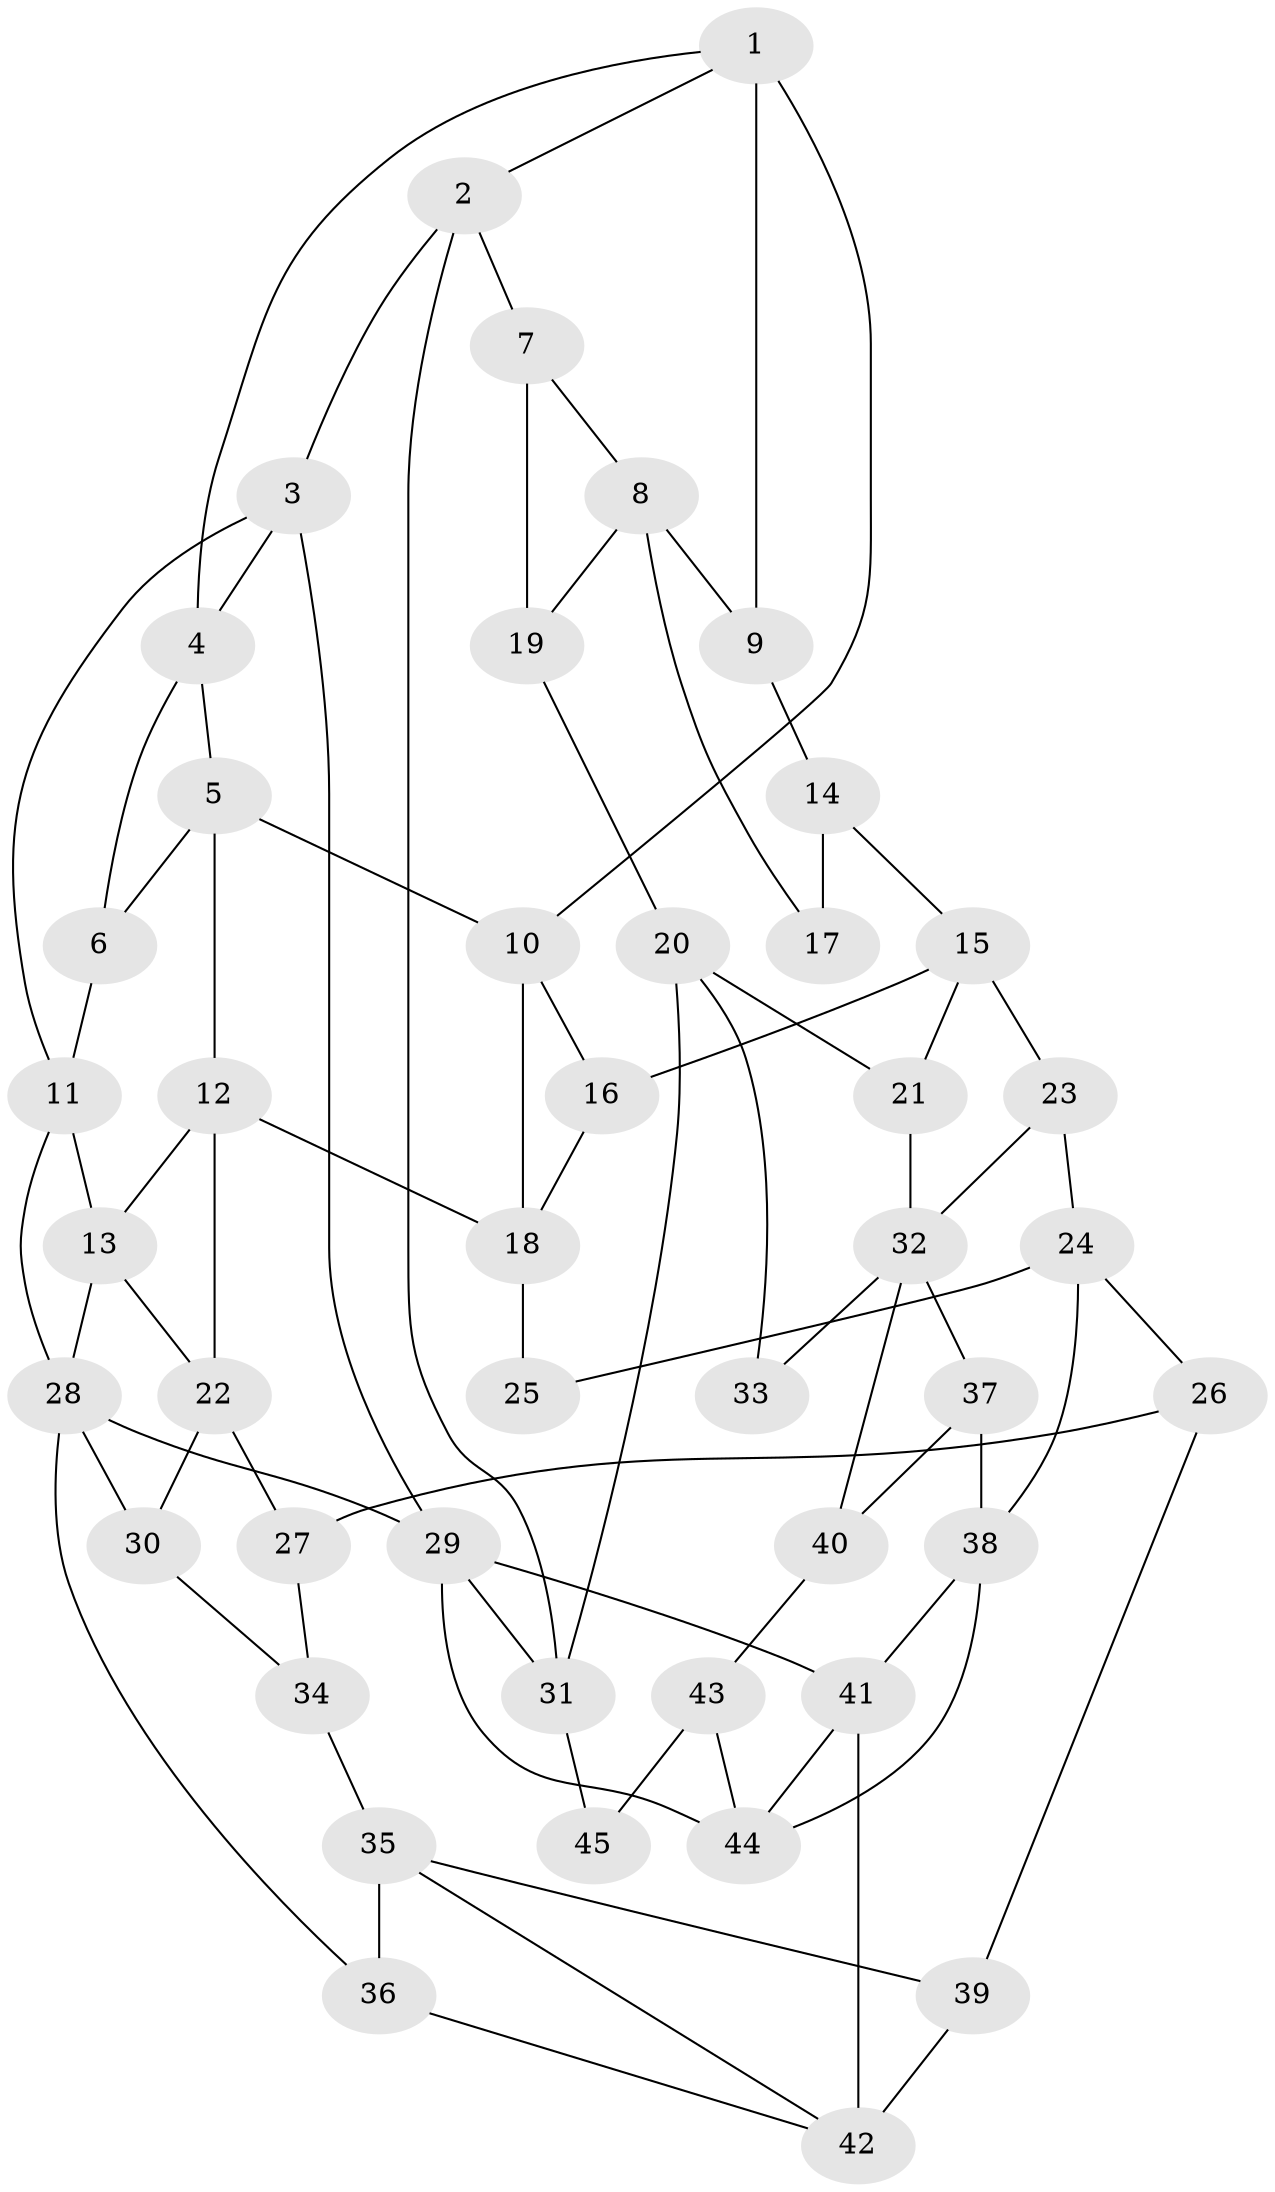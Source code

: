 // original degree distribution, {3: 0.03571428571428571, 5: 0.5892857142857143, 6: 0.19642857142857142, 4: 0.17857142857142858}
// Generated by graph-tools (version 1.1) at 2025/54/03/04/25 22:54:37]
// undirected, 45 vertices, 79 edges
graph export_dot {
  node [color=gray90,style=filled];
  1;
  2;
  3;
  4;
  5;
  6;
  7;
  8;
  9;
  10;
  11;
  12;
  13;
  14;
  15;
  16;
  17;
  18;
  19;
  20;
  21;
  22;
  23;
  24;
  25;
  26;
  27;
  28;
  29;
  30;
  31;
  32;
  33;
  34;
  35;
  36;
  37;
  38;
  39;
  40;
  41;
  42;
  43;
  44;
  45;
  1 -- 2 [weight=1.0];
  1 -- 4 [weight=1.0];
  1 -- 9 [weight=1.0];
  1 -- 10 [weight=2.0];
  2 -- 3 [weight=1.0];
  2 -- 7 [weight=1.0];
  2 -- 31 [weight=1.0];
  3 -- 4 [weight=1.0];
  3 -- 11 [weight=1.0];
  3 -- 29 [weight=1.0];
  4 -- 5 [weight=1.0];
  4 -- 6 [weight=1.0];
  5 -- 6 [weight=1.0];
  5 -- 10 [weight=1.0];
  5 -- 12 [weight=1.0];
  6 -- 11 [weight=2.0];
  7 -- 8 [weight=1.0];
  7 -- 19 [weight=1.0];
  8 -- 9 [weight=1.0];
  8 -- 17 [weight=2.0];
  8 -- 19 [weight=1.0];
  9 -- 14 [weight=1.0];
  10 -- 16 [weight=1.0];
  10 -- 18 [weight=1.0];
  11 -- 13 [weight=2.0];
  11 -- 28 [weight=1.0];
  12 -- 13 [weight=1.0];
  12 -- 18 [weight=1.0];
  12 -- 22 [weight=2.0];
  13 -- 22 [weight=1.0];
  13 -- 28 [weight=1.0];
  14 -- 15 [weight=2.0];
  14 -- 17 [weight=2.0];
  15 -- 16 [weight=1.0];
  15 -- 21 [weight=2.0];
  15 -- 23 [weight=1.0];
  16 -- 18 [weight=1.0];
  18 -- 25 [weight=1.0];
  19 -- 20 [weight=2.0];
  20 -- 21 [weight=1.0];
  20 -- 31 [weight=1.0];
  20 -- 33 [weight=1.0];
  21 -- 32 [weight=1.0];
  22 -- 27 [weight=2.0];
  22 -- 30 [weight=1.0];
  23 -- 24 [weight=1.0];
  23 -- 32 [weight=1.0];
  24 -- 25 [weight=2.0];
  24 -- 26 [weight=2.0];
  24 -- 38 [weight=1.0];
  26 -- 27 [weight=2.0];
  26 -- 39 [weight=1.0];
  27 -- 34 [weight=1.0];
  28 -- 29 [weight=1.0];
  28 -- 30 [weight=1.0];
  28 -- 36 [weight=1.0];
  29 -- 31 [weight=1.0];
  29 -- 41 [weight=1.0];
  29 -- 44 [weight=1.0];
  30 -- 34 [weight=1.0];
  31 -- 45 [weight=1.0];
  32 -- 33 [weight=2.0];
  32 -- 37 [weight=1.0];
  32 -- 40 [weight=1.0];
  34 -- 35 [weight=2.0];
  35 -- 36 [weight=2.0];
  35 -- 39 [weight=1.0];
  35 -- 42 [weight=1.0];
  36 -- 42 [weight=1.0];
  37 -- 38 [weight=1.0];
  37 -- 40 [weight=2.0];
  38 -- 41 [weight=1.0];
  38 -- 44 [weight=1.0];
  39 -- 42 [weight=1.0];
  40 -- 43 [weight=2.0];
  41 -- 42 [weight=2.0];
  41 -- 44 [weight=2.0];
  43 -- 44 [weight=2.0];
  43 -- 45 [weight=2.0];
}
